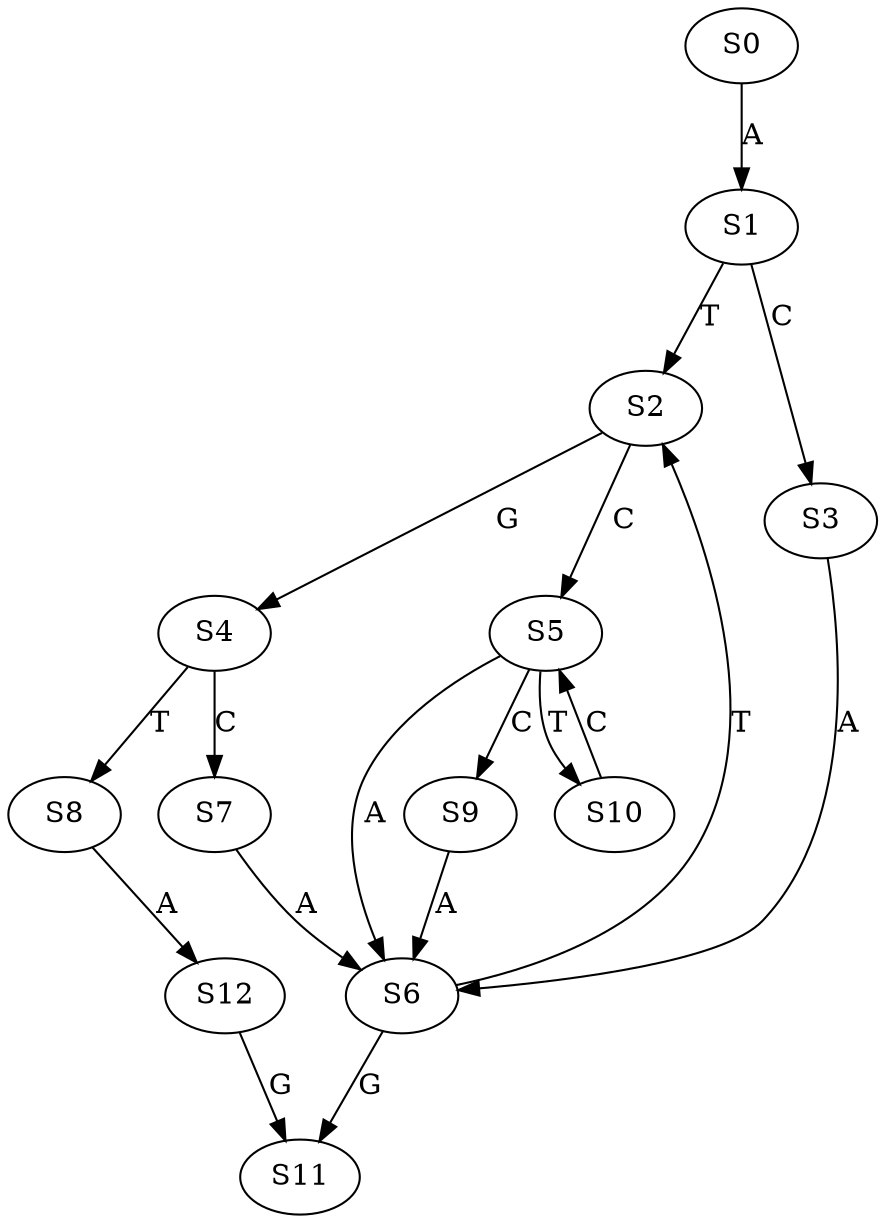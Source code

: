 strict digraph  {
	S0 -> S1 [ label = A ];
	S1 -> S2 [ label = T ];
	S1 -> S3 [ label = C ];
	S2 -> S4 [ label = G ];
	S2 -> S5 [ label = C ];
	S3 -> S6 [ label = A ];
	S4 -> S7 [ label = C ];
	S4 -> S8 [ label = T ];
	S5 -> S6 [ label = A ];
	S5 -> S9 [ label = C ];
	S5 -> S10 [ label = T ];
	S6 -> S11 [ label = G ];
	S6 -> S2 [ label = T ];
	S7 -> S6 [ label = A ];
	S8 -> S12 [ label = A ];
	S9 -> S6 [ label = A ];
	S10 -> S5 [ label = C ];
	S12 -> S11 [ label = G ];
}
